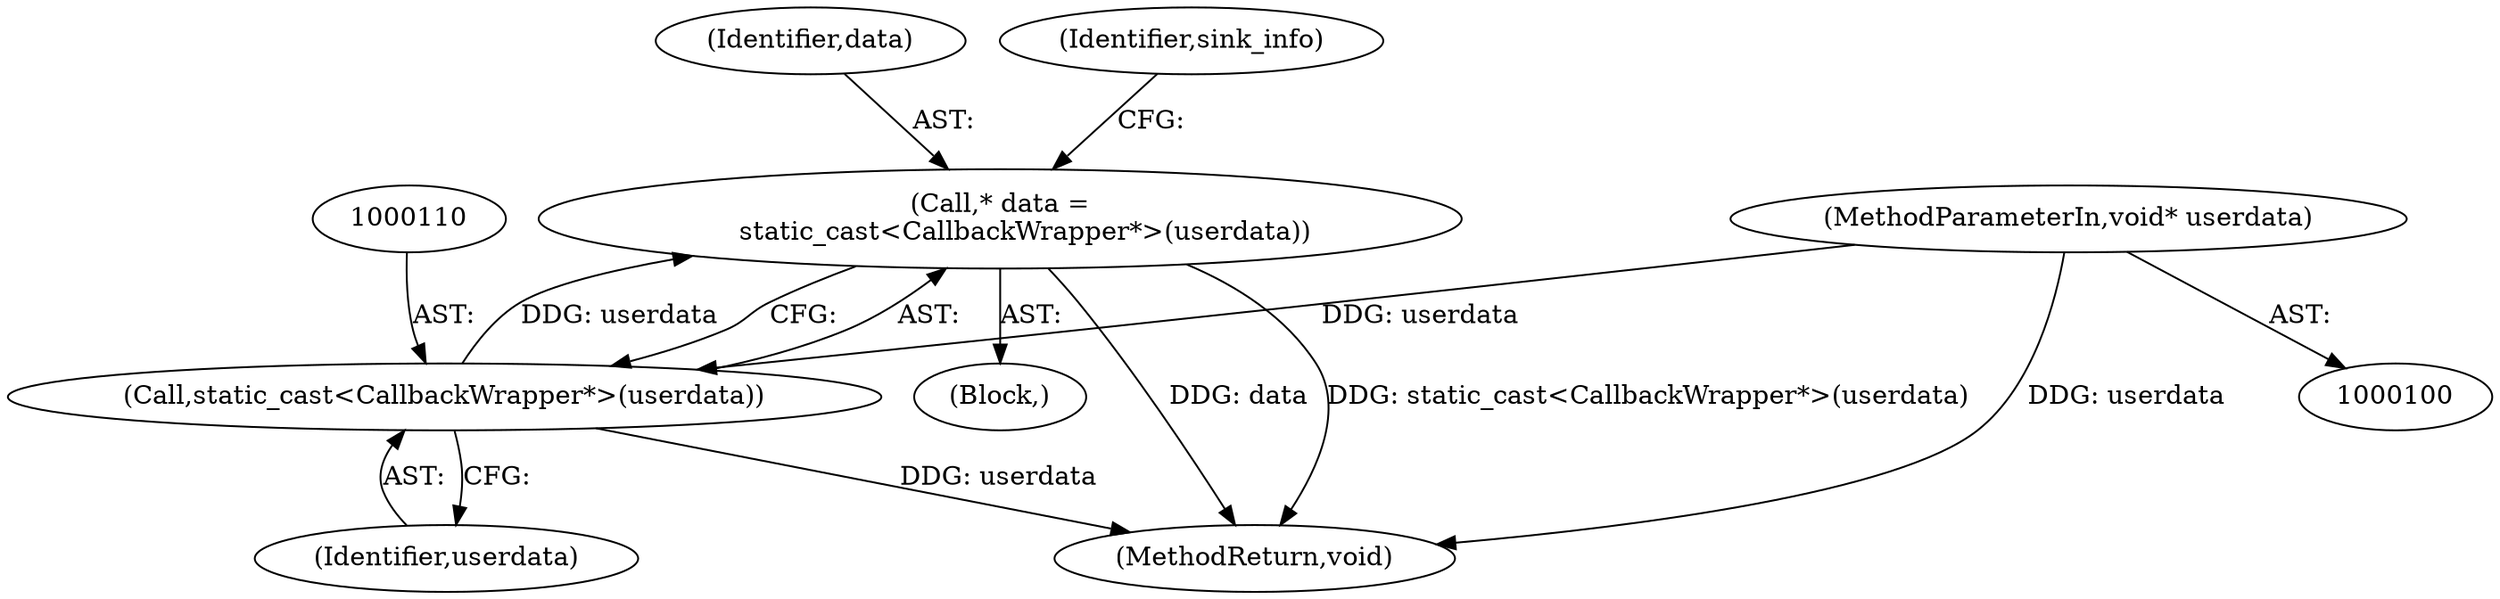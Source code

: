 digraph "0_Chrome_51dfe5e3b332bcea02fb4d4c7493ae841106dd9b_12@pointer" {
"1000107" [label="(Call,* data =\n      static_cast<CallbackWrapper*>(userdata))"];
"1000109" [label="(Call,static_cast<CallbackWrapper*>(userdata))"];
"1000104" [label="(MethodParameterIn,void* userdata)"];
"1000107" [label="(Call,* data =\n      static_cast<CallbackWrapper*>(userdata))"];
"1000104" [label="(MethodParameterIn,void* userdata)"];
"1000109" [label="(Call,static_cast<CallbackWrapper*>(userdata))"];
"1000111" [label="(Identifier,userdata)"];
"1000105" [label="(Block,)"];
"1000108" [label="(Identifier,data)"];
"1000113" [label="(Identifier,sink_info)"];
"1000119" [label="(MethodReturn,void)"];
"1000107" -> "1000105"  [label="AST: "];
"1000107" -> "1000109"  [label="CFG: "];
"1000108" -> "1000107"  [label="AST: "];
"1000109" -> "1000107"  [label="AST: "];
"1000113" -> "1000107"  [label="CFG: "];
"1000107" -> "1000119"  [label="DDG: data"];
"1000107" -> "1000119"  [label="DDG: static_cast<CallbackWrapper*>(userdata)"];
"1000109" -> "1000107"  [label="DDG: userdata"];
"1000109" -> "1000111"  [label="CFG: "];
"1000110" -> "1000109"  [label="AST: "];
"1000111" -> "1000109"  [label="AST: "];
"1000109" -> "1000119"  [label="DDG: userdata"];
"1000104" -> "1000109"  [label="DDG: userdata"];
"1000104" -> "1000100"  [label="AST: "];
"1000104" -> "1000119"  [label="DDG: userdata"];
}
